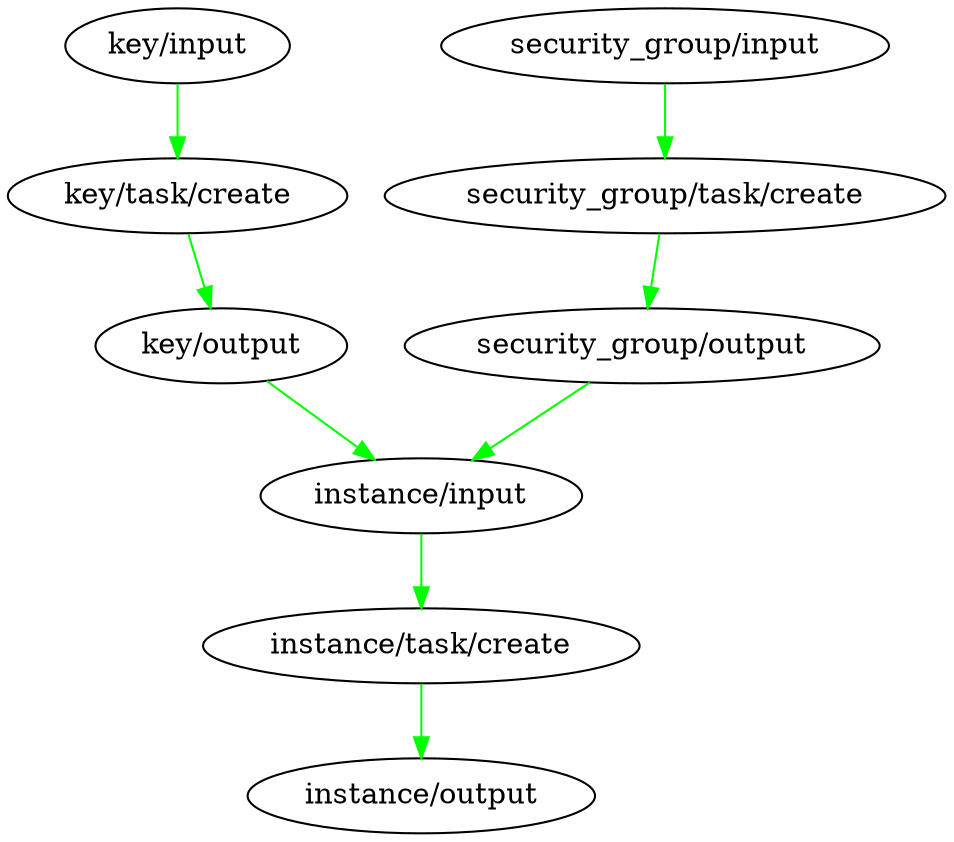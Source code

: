 digraph {
	"key/input"
	"key/output"
	"key/task/create"
	"security_group/input"
	"security_group/output"
	"security_group/task/create"
	"instance/input"
	"instance/output"
	"instance/task/create"
	"key/input" -> "key/task/create" [color=green]
	"key/output" -> "instance/input" [color=green]
	"key/task/create" -> "key/output" [color=green]
	"security_group/input" -> "security_group/task/create" [color=green]
	"security_group/output" -> "instance/input" [color=green]
	"security_group/task/create" -> "security_group/output" [color=green]
	"instance/input" -> "instance/task/create" [color=green]
	"instance/task/create" -> "instance/output" [color=green]
}

